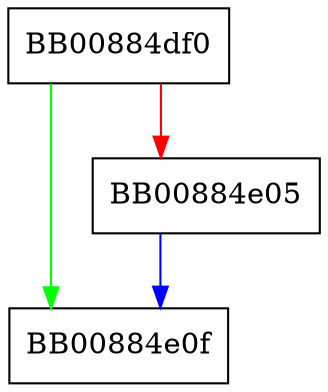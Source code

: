 digraph __libc_register_dlfcn_hook {
  node [shape="box"];
  graph [splines=ortho];
  BB00884df0 -> BB00884e0f [color="green"];
  BB00884df0 -> BB00884e05 [color="red"];
  BB00884e05 -> BB00884e0f [color="blue"];
}